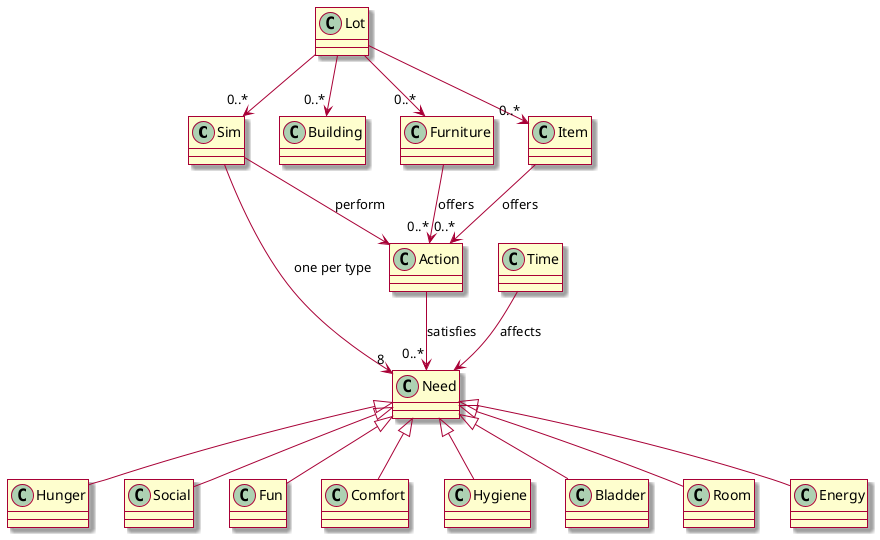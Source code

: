 ﻿﻿@startuml "Domain"
skin rose

Sim --> "8" Need : one per type
Need <|-- Hunger
Need <|-- Social
Need <|-- Fun
Need <|-- Comfort
Need <|-- Hygiene
Need <|-- Bladder
Need <|-- Room
Need <|-- Energy

Action --> "0..*" Need : satisfies
Time --> Need : affects
Sim --> Action : perform

Lot --> "0..*" Sim
Lot --> "0..*" Building
Lot --> "0..*" Furniture
Lot -->"0..*" Item

Furniture --> "0..*" Action : offers
Item --> "0..*" Action : offers

@enduml